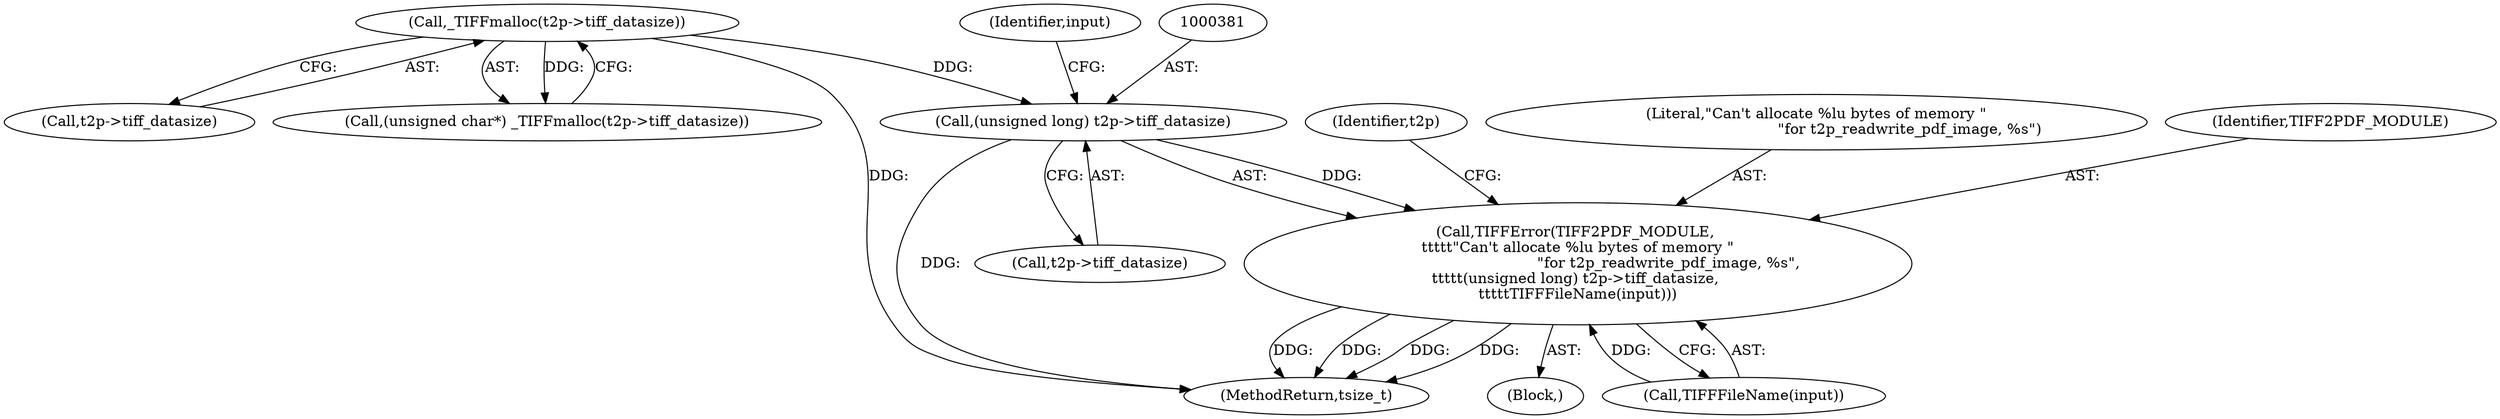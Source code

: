 digraph "0_libtiff_c7153361a4041260719b340f73f2f76@pointer" {
"1000380" [label="(Call,(unsigned long) t2p->tiff_datasize)"];
"1000368" [label="(Call,_TIFFmalloc(t2p->tiff_datasize))"];
"1000377" [label="(Call,TIFFError(TIFF2PDF_MODULE, \n\t\t\t\t\t\"Can't allocate %lu bytes of memory \"\n                                        \"for t2p_readwrite_pdf_image, %s\", \n\t\t\t\t\t(unsigned long) t2p->tiff_datasize, \n\t\t\t\t\tTIFFFileName(input)))"];
"1000386" [label="(Identifier,input)"];
"1000389" [label="(Identifier,t2p)"];
"1000382" [label="(Call,t2p->tiff_datasize)"];
"1000385" [label="(Call,TIFFFileName(input))"];
"1000380" [label="(Call,(unsigned long) t2p->tiff_datasize)"];
"1001530" [label="(MethodReturn,tsize_t)"];
"1000369" [label="(Call,t2p->tiff_datasize)"];
"1000377" [label="(Call,TIFFError(TIFF2PDF_MODULE, \n\t\t\t\t\t\"Can't allocate %lu bytes of memory \"\n                                        \"for t2p_readwrite_pdf_image, %s\", \n\t\t\t\t\t(unsigned long) t2p->tiff_datasize, \n\t\t\t\t\tTIFFFileName(input)))"];
"1000368" [label="(Call,_TIFFmalloc(t2p->tiff_datasize))"];
"1000379" [label="(Literal,\"Can't allocate %lu bytes of memory \"\n                                        \"for t2p_readwrite_pdf_image, %s\")"];
"1000378" [label="(Identifier,TIFF2PDF_MODULE)"];
"1000376" [label="(Block,)"];
"1000366" [label="(Call,(unsigned char*) _TIFFmalloc(t2p->tiff_datasize))"];
"1000380" -> "1000377"  [label="AST: "];
"1000380" -> "1000382"  [label="CFG: "];
"1000381" -> "1000380"  [label="AST: "];
"1000382" -> "1000380"  [label="AST: "];
"1000386" -> "1000380"  [label="CFG: "];
"1000380" -> "1001530"  [label="DDG: "];
"1000380" -> "1000377"  [label="DDG: "];
"1000368" -> "1000380"  [label="DDG: "];
"1000368" -> "1000366"  [label="AST: "];
"1000368" -> "1000369"  [label="CFG: "];
"1000369" -> "1000368"  [label="AST: "];
"1000366" -> "1000368"  [label="CFG: "];
"1000368" -> "1001530"  [label="DDG: "];
"1000368" -> "1000366"  [label="DDG: "];
"1000377" -> "1000376"  [label="AST: "];
"1000377" -> "1000385"  [label="CFG: "];
"1000378" -> "1000377"  [label="AST: "];
"1000379" -> "1000377"  [label="AST: "];
"1000385" -> "1000377"  [label="AST: "];
"1000389" -> "1000377"  [label="CFG: "];
"1000377" -> "1001530"  [label="DDG: "];
"1000377" -> "1001530"  [label="DDG: "];
"1000377" -> "1001530"  [label="DDG: "];
"1000377" -> "1001530"  [label="DDG: "];
"1000385" -> "1000377"  [label="DDG: "];
}
